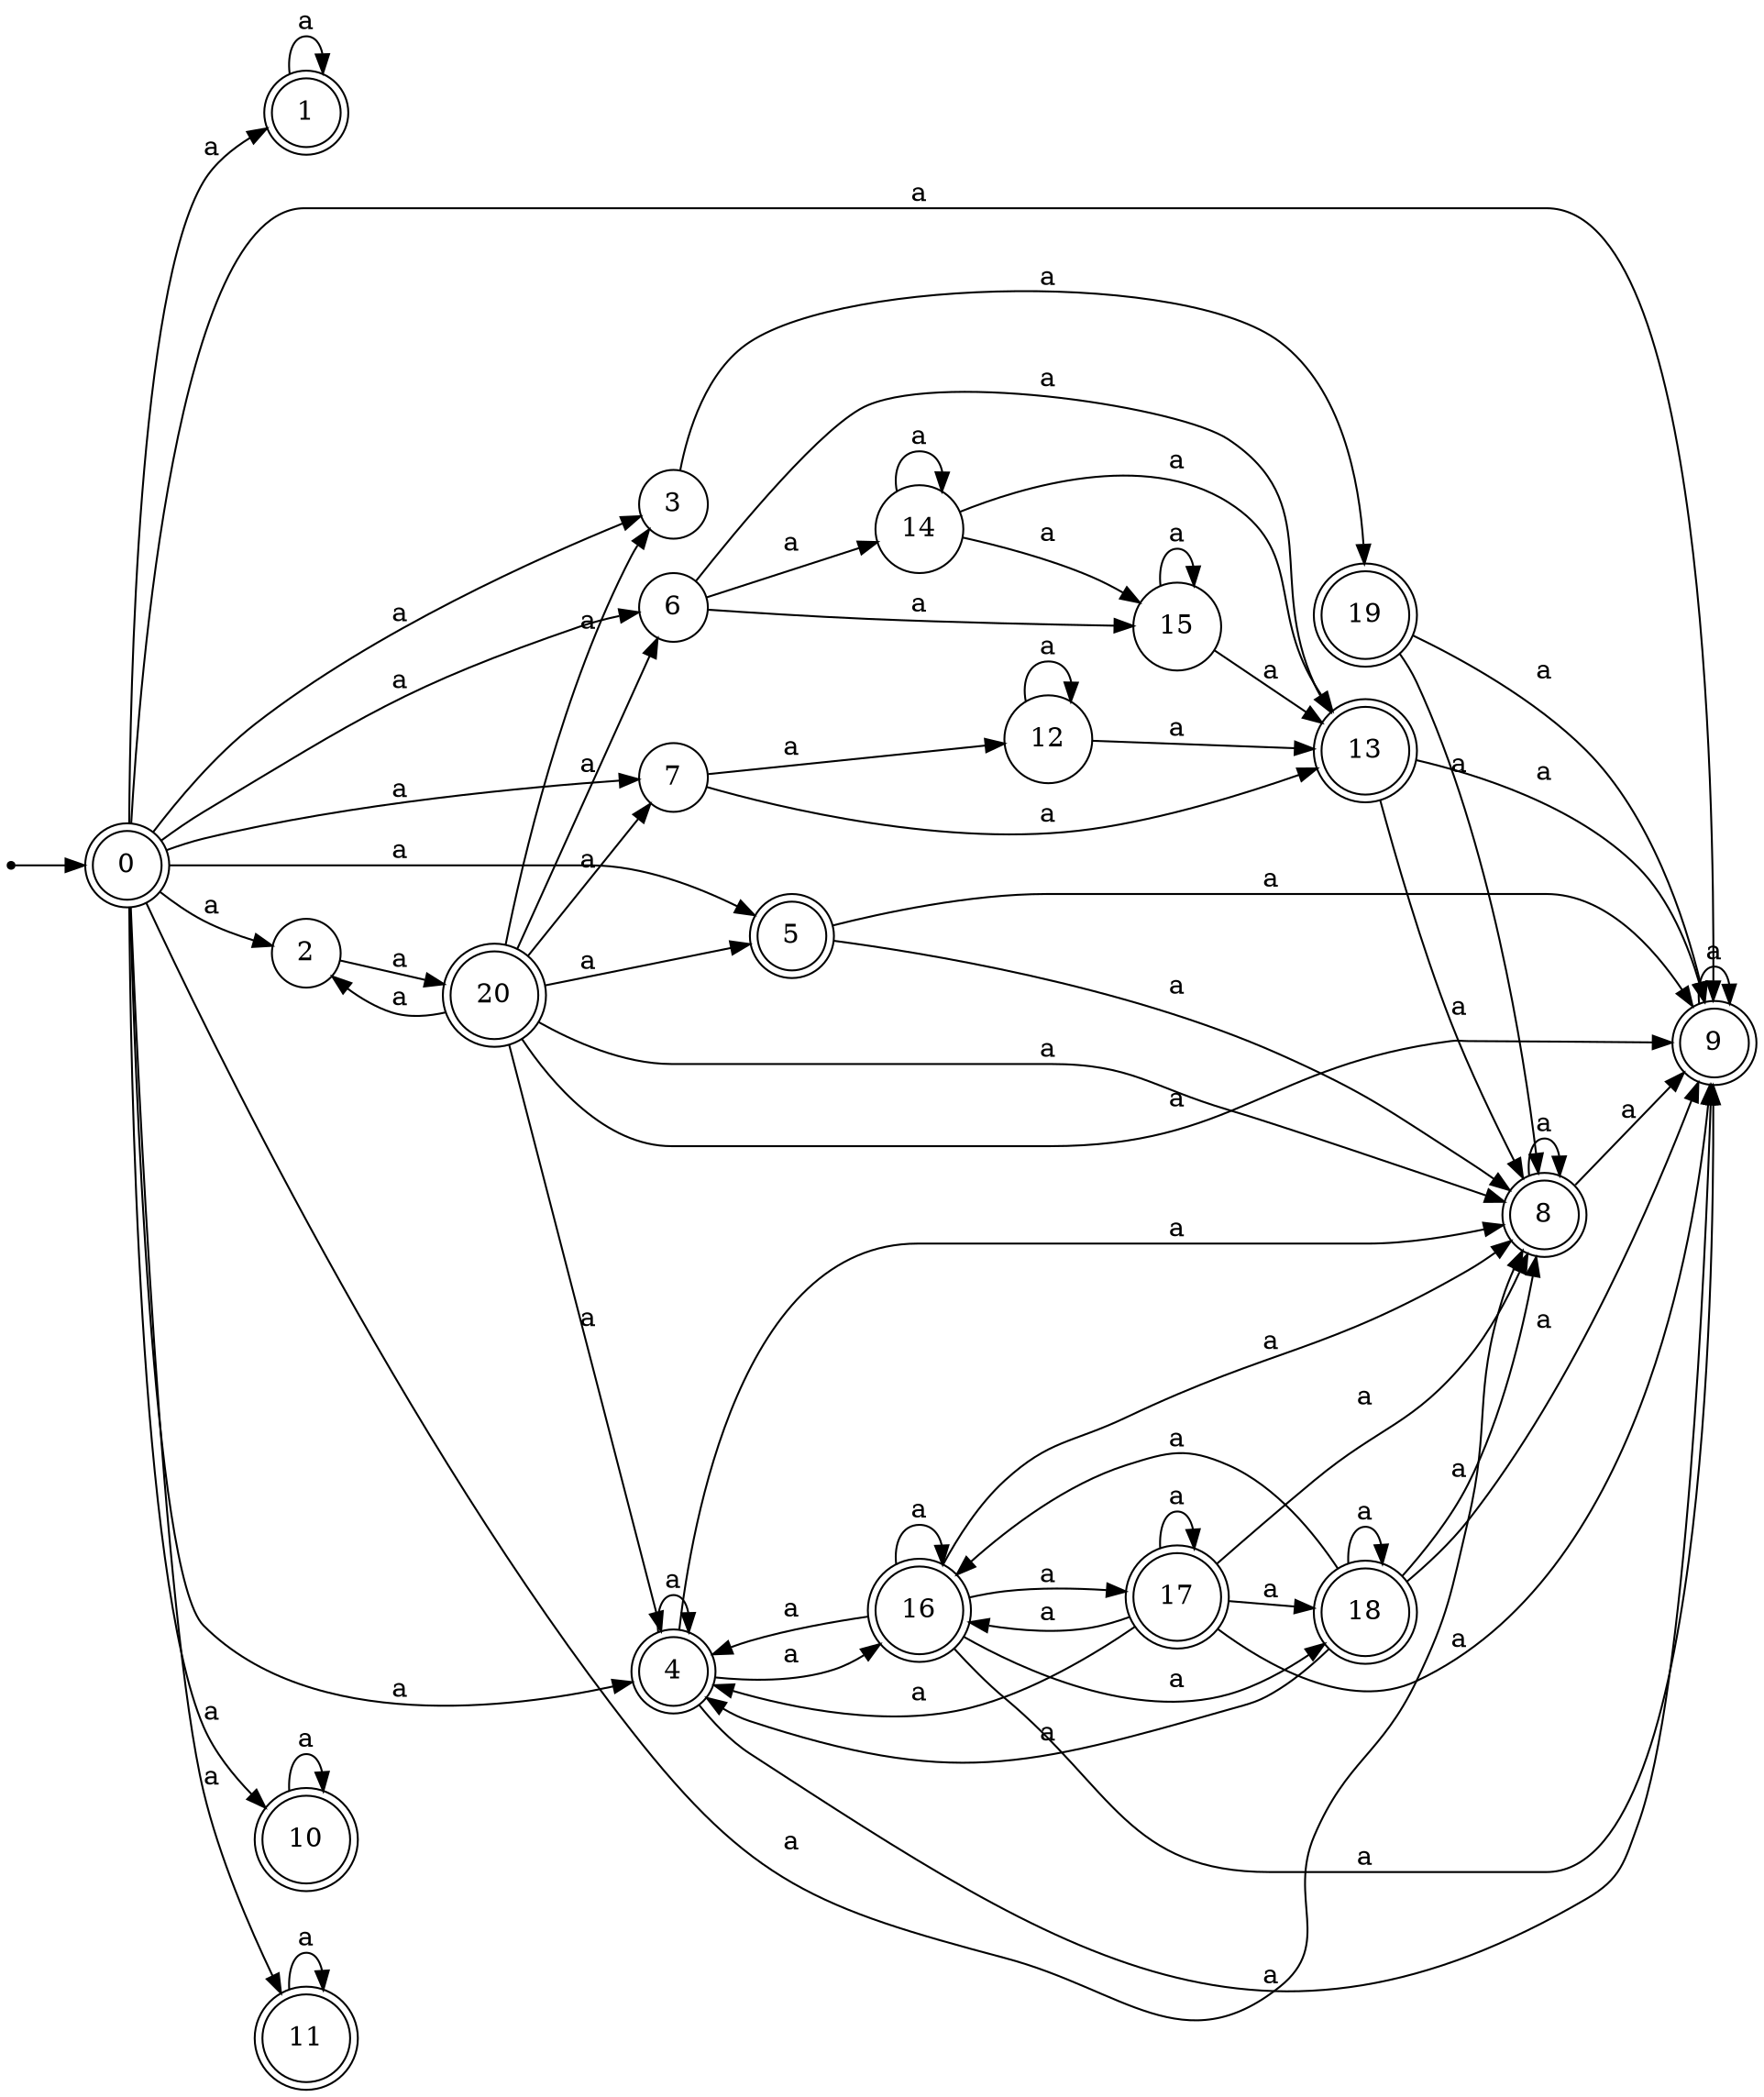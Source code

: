 digraph finite_state_machine {
rankdir=LR;
size="20,20";
node [shape = point]; "dummy0"
node [shape = doublecircle]; "0";"dummy0" -> "0";
node [shape = doublecircle]; "1";node [shape = circle]; "2";
node [shape = circle]; "3";
node [shape = doublecircle]; "4";node [shape = doublecircle]; "5";node [shape = circle]; "6";
node [shape = circle]; "7";
node [shape = doublecircle]; "8";node [shape = doublecircle]; "9";node [shape = doublecircle]; "10";node [shape = doublecircle]; "11";node [shape = circle]; "12";
node [shape = doublecircle]; "13";node [shape = circle]; "14";
node [shape = circle]; "15";
node [shape = doublecircle]; "16";node [shape = doublecircle]; "17";node [shape = doublecircle]; "18";node [shape = doublecircle]; "19";node [shape = doublecircle]; "20";"0" -> "1" [label = "a"];
 "0" -> "2" [label = "a"];
 "0" -> "3" [label = "a"];
 "0" -> "4" [label = "a"];
 "0" -> "5" [label = "a"];
 "0" -> "6" [label = "a"];
 "0" -> "7" [label = "a"];
 "0" -> "8" [label = "a"];
 "0" -> "9" [label = "a"];
 "0" -> "10" [label = "a"];
 "0" -> "11" [label = "a"];
 "11" -> "11" [label = "a"];
 "10" -> "10" [label = "a"];
 "9" -> "9" [label = "a"];
 "8" -> "8" [label = "a"];
 "8" -> "9" [label = "a"];
 "7" -> "12" [label = "a"];
 "7" -> "13" [label = "a"];
 "13" -> "8" [label = "a"];
 "13" -> "9" [label = "a"];
 "12" -> "12" [label = "a"];
 "12" -> "13" [label = "a"];
 "6" -> "13" [label = "a"];
 "6" -> "14" [label = "a"];
 "6" -> "15" [label = "a"];
 "15" -> "13" [label = "a"];
 "15" -> "15" [label = "a"];
 "14" -> "13" [label = "a"];
 "14" -> "14" [label = "a"];
 "14" -> "15" [label = "a"];
 "5" -> "8" [label = "a"];
 "5" -> "9" [label = "a"];
 "4" -> "16" [label = "a"];
 "4" -> "8" [label = "a"];
 "4" -> "4" [label = "a"];
 "4" -> "9" [label = "a"];
 "16" -> "16" [label = "a"];
 "16" -> "17" [label = "a"];
 "16" -> "18" [label = "a"];
 "16" -> "4" [label = "a"];
 "16" -> "8" [label = "a"];
 "16" -> "9" [label = "a"];
 "18" -> "16" [label = "a"];
 "18" -> "18" [label = "a"];
 "18" -> "4" [label = "a"];
 "18" -> "8" [label = "a"];
 "18" -> "9" [label = "a"];
 "17" -> "16" [label = "a"];
 "17" -> "17" [label = "a"];
 "17" -> "18" [label = "a"];
 "17" -> "4" [label = "a"];
 "17" -> "8" [label = "a"];
 "17" -> "9" [label = "a"];
 "3" -> "19" [label = "a"];
 "19" -> "8" [label = "a"];
 "19" -> "9" [label = "a"];
 "2" -> "20" [label = "a"];
 "20" -> "2" [label = "a"];
 "20" -> "3" [label = "a"];
 "20" -> "4" [label = "a"];
 "20" -> "5" [label = "a"];
 "20" -> "6" [label = "a"];
 "20" -> "7" [label = "a"];
 "20" -> "8" [label = "a"];
 "20" -> "9" [label = "a"];
 "1" -> "1" [label = "a"];
 }

